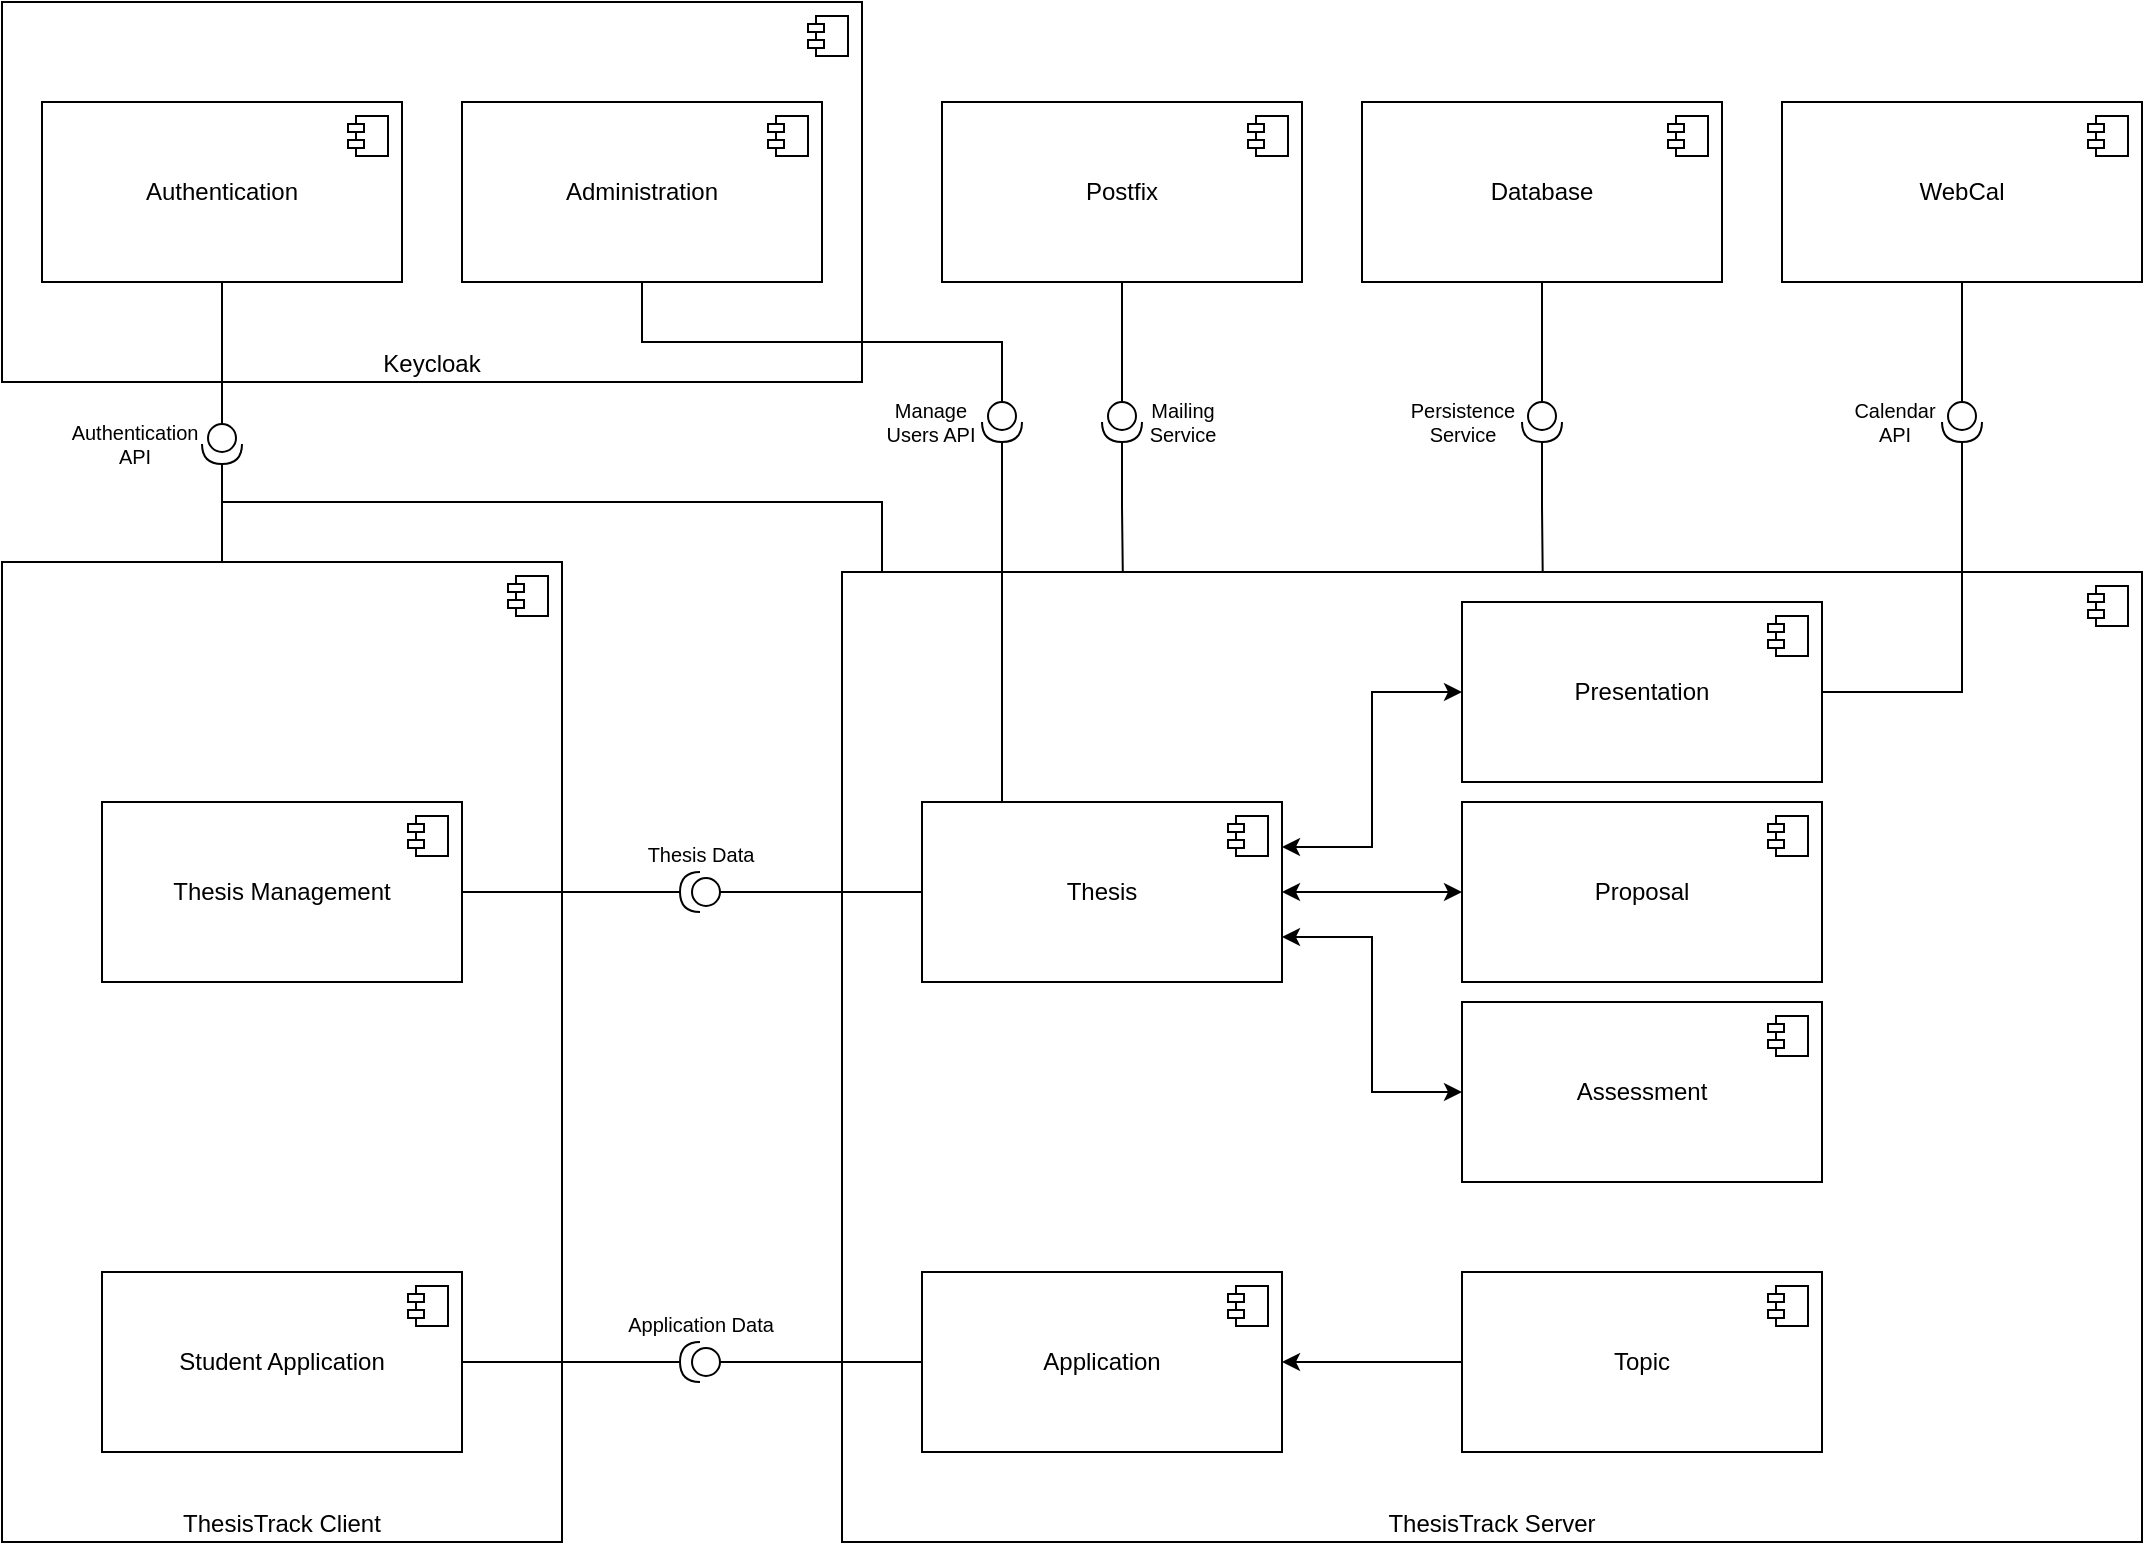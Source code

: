 <mxfile version="24.7.16">
  <diagram name="Page-1" id="b5b7bab2-c9e2-2cf4-8b2a-24fd1a2a6d21">
    <mxGraphModel dx="1710" dy="2131" grid="1" gridSize="10" guides="1" tooltips="1" connect="1" arrows="1" fold="1" page="1" pageScale="1" pageWidth="827" pageHeight="1169" background="none" math="0" shadow="0">
      <root>
        <mxCell id="0" />
        <mxCell id="1" parent="0" />
        <mxCell id="XC88yVqflEbdY16PXB-i-9" value="Postfix" style="html=1;dropTarget=0;whiteSpace=wrap;" parent="1" vertex="1">
          <mxGeometry x="520" y="-250" width="180" height="90" as="geometry" />
        </mxCell>
        <mxCell id="XC88yVqflEbdY16PXB-i-10" value="" style="shape=module;jettyWidth=8;jettyHeight=4;" parent="XC88yVqflEbdY16PXB-i-9" vertex="1">
          <mxGeometry x="1" width="20" height="20" relative="1" as="geometry">
            <mxPoint x="-27" y="7" as="offset" />
          </mxGeometry>
        </mxCell>
        <mxCell id="XC88yVqflEbdY16PXB-i-11" value="Database" style="html=1;dropTarget=0;whiteSpace=wrap;" parent="1" vertex="1">
          <mxGeometry x="730" y="-250" width="180" height="90" as="geometry" />
        </mxCell>
        <mxCell id="XC88yVqflEbdY16PXB-i-12" value="" style="shape=module;jettyWidth=8;jettyHeight=4;" parent="XC88yVqflEbdY16PXB-i-11" vertex="1">
          <mxGeometry x="1" width="20" height="20" relative="1" as="geometry">
            <mxPoint x="-27" y="7" as="offset" />
          </mxGeometry>
        </mxCell>
        <mxCell id="XC88yVqflEbdY16PXB-i-13" value="Keycloak" style="html=1;dropTarget=0;whiteSpace=wrap;verticalAlign=bottom;" parent="1" vertex="1">
          <mxGeometry x="50" y="-300" width="430" height="190" as="geometry" />
        </mxCell>
        <mxCell id="XC88yVqflEbdY16PXB-i-14" value="" style="shape=module;jettyWidth=8;jettyHeight=4;" parent="XC88yVqflEbdY16PXB-i-13" vertex="1">
          <mxGeometry x="1" width="20" height="20" relative="1" as="geometry">
            <mxPoint x="-27" y="7" as="offset" />
          </mxGeometry>
        </mxCell>
        <mxCell id="XC88yVqflEbdY16PXB-i-15" value="Authentication" style="html=1;dropTarget=0;whiteSpace=wrap;" parent="1" vertex="1">
          <mxGeometry x="70" y="-250" width="180" height="90" as="geometry" />
        </mxCell>
        <mxCell id="XC88yVqflEbdY16PXB-i-16" value="" style="shape=module;jettyWidth=8;jettyHeight=4;" parent="XC88yVqflEbdY16PXB-i-15" vertex="1">
          <mxGeometry x="1" width="20" height="20" relative="1" as="geometry">
            <mxPoint x="-27" y="7" as="offset" />
          </mxGeometry>
        </mxCell>
        <mxCell id="XC88yVqflEbdY16PXB-i-17" value="ThesisTrack Client" style="html=1;dropTarget=0;whiteSpace=wrap;verticalAlign=bottom;" parent="1" vertex="1">
          <mxGeometry x="50" y="-20" width="280" height="490" as="geometry" />
        </mxCell>
        <mxCell id="XC88yVqflEbdY16PXB-i-18" value="" style="shape=module;jettyWidth=8;jettyHeight=4;" parent="XC88yVqflEbdY16PXB-i-17" vertex="1">
          <mxGeometry x="1" width="20" height="20" relative="1" as="geometry">
            <mxPoint x="-27" y="7" as="offset" />
          </mxGeometry>
        </mxCell>
        <mxCell id="XC88yVqflEbdY16PXB-i-19" value="ThesisTrack Server" style="html=1;dropTarget=0;whiteSpace=wrap;verticalAlign=bottom;" parent="1" vertex="1">
          <mxGeometry x="470" y="-15" width="650" height="485" as="geometry" />
        </mxCell>
        <mxCell id="XC88yVqflEbdY16PXB-i-20" value="" style="shape=module;jettyWidth=8;jettyHeight=4;" parent="XC88yVqflEbdY16PXB-i-19" vertex="1">
          <mxGeometry x="1" width="20" height="20" relative="1" as="geometry">
            <mxPoint x="-27" y="7" as="offset" />
          </mxGeometry>
        </mxCell>
        <mxCell id="XC88yVqflEbdY16PXB-i-21" value="WebCal" style="html=1;dropTarget=0;whiteSpace=wrap;" parent="1" vertex="1">
          <mxGeometry x="940" y="-250" width="180" height="90" as="geometry" />
        </mxCell>
        <mxCell id="XC88yVqflEbdY16PXB-i-22" value="" style="shape=module;jettyWidth=8;jettyHeight=4;" parent="XC88yVqflEbdY16PXB-i-21" vertex="1">
          <mxGeometry x="1" width="20" height="20" relative="1" as="geometry">
            <mxPoint x="-27" y="7" as="offset" />
          </mxGeometry>
        </mxCell>
        <mxCell id="XC88yVqflEbdY16PXB-i-23" value="Administration" style="html=1;dropTarget=0;whiteSpace=wrap;" parent="1" vertex="1">
          <mxGeometry x="280" y="-250" width="180" height="90" as="geometry" />
        </mxCell>
        <mxCell id="XC88yVqflEbdY16PXB-i-24" value="" style="shape=module;jettyWidth=8;jettyHeight=4;" parent="XC88yVqflEbdY16PXB-i-23" vertex="1">
          <mxGeometry x="1" width="20" height="20" relative="1" as="geometry">
            <mxPoint x="-27" y="7" as="offset" />
          </mxGeometry>
        </mxCell>
        <mxCell id="dJfIL6a1no2LYSdCg49s-1" value="Student Application" style="html=1;dropTarget=0;whiteSpace=wrap;" vertex="1" parent="1">
          <mxGeometry x="100" y="335" width="180" height="90" as="geometry" />
        </mxCell>
        <mxCell id="dJfIL6a1no2LYSdCg49s-2" value="" style="shape=module;jettyWidth=8;jettyHeight=4;" vertex="1" parent="dJfIL6a1no2LYSdCg49s-1">
          <mxGeometry x="1" width="20" height="20" relative="1" as="geometry">
            <mxPoint x="-27" y="7" as="offset" />
          </mxGeometry>
        </mxCell>
        <mxCell id="dJfIL6a1no2LYSdCg49s-3" value="Thesis Management" style="html=1;dropTarget=0;whiteSpace=wrap;" vertex="1" parent="1">
          <mxGeometry x="100" y="100" width="180" height="90" as="geometry" />
        </mxCell>
        <mxCell id="dJfIL6a1no2LYSdCg49s-4" value="" style="shape=module;jettyWidth=8;jettyHeight=4;" vertex="1" parent="dJfIL6a1no2LYSdCg49s-3">
          <mxGeometry x="1" width="20" height="20" relative="1" as="geometry">
            <mxPoint x="-27" y="7" as="offset" />
          </mxGeometry>
        </mxCell>
        <mxCell id="dJfIL6a1no2LYSdCg49s-5" value="&lt;div&gt;&lt;span style=&quot;background-color: initial;&quot;&gt;Application&lt;/span&gt;&lt;br&gt;&lt;/div&gt;" style="html=1;dropTarget=0;whiteSpace=wrap;" vertex="1" parent="1">
          <mxGeometry x="510" y="335" width="180" height="90" as="geometry" />
        </mxCell>
        <mxCell id="dJfIL6a1no2LYSdCg49s-6" value="" style="shape=module;jettyWidth=8;jettyHeight=4;" vertex="1" parent="dJfIL6a1no2LYSdCg49s-5">
          <mxGeometry x="1" width="20" height="20" relative="1" as="geometry">
            <mxPoint x="-27" y="7" as="offset" />
          </mxGeometry>
        </mxCell>
        <mxCell id="dJfIL6a1no2LYSdCg49s-20" style="edgeStyle=orthogonalEdgeStyle;rounded=0;orthogonalLoop=1;jettySize=auto;html=1;exitX=1;exitY=0.25;exitDx=0;exitDy=0;entryX=0;entryY=0.5;entryDx=0;entryDy=0;endArrow=classic;endFill=1;startArrow=classic;startFill=1;" edge="1" parent="1" source="dJfIL6a1no2LYSdCg49s-7" target="dJfIL6a1no2LYSdCg49s-9">
          <mxGeometry relative="1" as="geometry" />
        </mxCell>
        <mxCell id="dJfIL6a1no2LYSdCg49s-37" style="edgeStyle=orthogonalEdgeStyle;rounded=0;orthogonalLoop=1;jettySize=auto;html=1;exitX=1;exitY=0.5;exitDx=0;exitDy=0;entryX=0;entryY=0.5;entryDx=0;entryDy=0;startArrow=classic;startFill=1;" edge="1" parent="1" source="dJfIL6a1no2LYSdCg49s-7" target="dJfIL6a1no2LYSdCg49s-35">
          <mxGeometry relative="1" as="geometry" />
        </mxCell>
        <mxCell id="dJfIL6a1no2LYSdCg49s-38" style="edgeStyle=orthogonalEdgeStyle;rounded=0;orthogonalLoop=1;jettySize=auto;html=1;exitX=1;exitY=0.75;exitDx=0;exitDy=0;entryX=0;entryY=0.5;entryDx=0;entryDy=0;startArrow=classic;startFill=1;" edge="1" parent="1" source="dJfIL6a1no2LYSdCg49s-7" target="dJfIL6a1no2LYSdCg49s-32">
          <mxGeometry relative="1" as="geometry" />
        </mxCell>
        <mxCell id="dJfIL6a1no2LYSdCg49s-7" value="Thesis" style="html=1;dropTarget=0;whiteSpace=wrap;" vertex="1" parent="1">
          <mxGeometry x="510" y="100" width="180" height="90" as="geometry" />
        </mxCell>
        <mxCell id="dJfIL6a1no2LYSdCg49s-8" value="" style="shape=module;jettyWidth=8;jettyHeight=4;" vertex="1" parent="dJfIL6a1no2LYSdCg49s-7">
          <mxGeometry x="1" width="20" height="20" relative="1" as="geometry">
            <mxPoint x="-27" y="7" as="offset" />
          </mxGeometry>
        </mxCell>
        <mxCell id="dJfIL6a1no2LYSdCg49s-9" value="Presentation" style="html=1;dropTarget=0;whiteSpace=wrap;" vertex="1" parent="1">
          <mxGeometry x="780" width="180" height="90" as="geometry" />
        </mxCell>
        <mxCell id="dJfIL6a1no2LYSdCg49s-10" value="" style="shape=module;jettyWidth=8;jettyHeight=4;" vertex="1" parent="dJfIL6a1no2LYSdCg49s-9">
          <mxGeometry x="1" width="20" height="20" relative="1" as="geometry">
            <mxPoint x="-27" y="7" as="offset" />
          </mxGeometry>
        </mxCell>
        <mxCell id="dJfIL6a1no2LYSdCg49s-19" style="edgeStyle=orthogonalEdgeStyle;rounded=0;orthogonalLoop=1;jettySize=auto;html=1;exitX=0;exitY=0.5;exitDx=0;exitDy=0;entryX=1;entryY=0.5;entryDx=0;entryDy=0;" edge="1" parent="1" source="dJfIL6a1no2LYSdCg49s-11" target="dJfIL6a1no2LYSdCg49s-5">
          <mxGeometry relative="1" as="geometry" />
        </mxCell>
        <mxCell id="dJfIL6a1no2LYSdCg49s-11" value="Topic" style="html=1;dropTarget=0;whiteSpace=wrap;" vertex="1" parent="1">
          <mxGeometry x="780" y="335" width="180" height="90" as="geometry" />
        </mxCell>
        <mxCell id="dJfIL6a1no2LYSdCg49s-12" value="" style="shape=module;jettyWidth=8;jettyHeight=4;" vertex="1" parent="dJfIL6a1no2LYSdCg49s-11">
          <mxGeometry x="1" width="20" height="20" relative="1" as="geometry">
            <mxPoint x="-27" y="7" as="offset" />
          </mxGeometry>
        </mxCell>
        <mxCell id="dJfIL6a1no2LYSdCg49s-17" style="edgeStyle=orthogonalEdgeStyle;rounded=0;orthogonalLoop=1;jettySize=auto;html=1;exitX=0;exitY=0.5;exitDx=0;exitDy=0;exitPerimeter=0;entryX=0;entryY=0.5;entryDx=0;entryDy=0;endArrow=none;endFill=0;" edge="1" parent="1" source="dJfIL6a1no2LYSdCg49s-13" target="dJfIL6a1no2LYSdCg49s-5">
          <mxGeometry relative="1" as="geometry" />
        </mxCell>
        <mxCell id="dJfIL6a1no2LYSdCg49s-18" style="edgeStyle=orthogonalEdgeStyle;rounded=0;orthogonalLoop=1;jettySize=auto;html=1;exitX=1;exitY=0.5;exitDx=0;exitDy=0;exitPerimeter=0;entryX=1;entryY=0.5;entryDx=0;entryDy=0;endArrow=none;endFill=0;" edge="1" parent="1" source="dJfIL6a1no2LYSdCg49s-13" target="dJfIL6a1no2LYSdCg49s-1">
          <mxGeometry relative="1" as="geometry" />
        </mxCell>
        <mxCell id="dJfIL6a1no2LYSdCg49s-13" value="Application Data" style="shape=providedRequiredInterface;html=1;verticalLabelPosition=top;sketch=0;rotation=0;verticalAlign=bottom;fontSize=10;labelPosition=center;align=center;direction=west;flipH=0;" vertex="1" parent="1">
          <mxGeometry x="389" y="370" width="20" height="20" as="geometry" />
        </mxCell>
        <mxCell id="dJfIL6a1no2LYSdCg49s-15" value="" style="edgeStyle=orthogonalEdgeStyle;rounded=0;orthogonalLoop=1;jettySize=auto;html=1;endArrow=none;endFill=0;" edge="1" parent="1" source="dJfIL6a1no2LYSdCg49s-14" target="dJfIL6a1no2LYSdCg49s-7">
          <mxGeometry relative="1" as="geometry" />
        </mxCell>
        <mxCell id="dJfIL6a1no2LYSdCg49s-16" style="edgeStyle=orthogonalEdgeStyle;rounded=0;orthogonalLoop=1;jettySize=auto;html=1;exitX=1;exitY=0.5;exitDx=0;exitDy=0;exitPerimeter=0;entryX=1;entryY=0.5;entryDx=0;entryDy=0;endArrow=none;endFill=0;" edge="1" parent="1" source="dJfIL6a1no2LYSdCg49s-14" target="dJfIL6a1no2LYSdCg49s-3">
          <mxGeometry relative="1" as="geometry" />
        </mxCell>
        <mxCell id="dJfIL6a1no2LYSdCg49s-14" value="Thesis Data" style="shape=providedRequiredInterface;html=1;verticalLabelPosition=top;sketch=0;rotation=0;horizontal=1;labelPosition=center;align=center;verticalAlign=bottom;fontSize=10;flipH=1;" vertex="1" parent="1">
          <mxGeometry x="389" y="135" width="20" height="20" as="geometry" />
        </mxCell>
        <mxCell id="dJfIL6a1no2LYSdCg49s-22" style="edgeStyle=orthogonalEdgeStyle;rounded=0;orthogonalLoop=1;jettySize=auto;html=1;exitX=0;exitY=0.5;exitDx=0;exitDy=0;exitPerimeter=0;entryX=0.5;entryY=1;entryDx=0;entryDy=0;endArrow=none;endFill=0;" edge="1" parent="1" source="dJfIL6a1no2LYSdCg49s-21" target="XC88yVqflEbdY16PXB-i-15">
          <mxGeometry relative="1" as="geometry" />
        </mxCell>
        <mxCell id="dJfIL6a1no2LYSdCg49s-21" value="Authentication&lt;div style=&quot;font-size: 10px;&quot;&gt;API&lt;/div&gt;" style="shape=providedRequiredInterface;html=1;verticalLabelPosition=middle;sketch=0;rotation=90;horizontal=0;labelPosition=center;align=center;verticalAlign=middle;spacingRight=88;fontSize=10;" vertex="1" parent="1">
          <mxGeometry x="150" y="-89" width="20" height="20" as="geometry" />
        </mxCell>
        <mxCell id="dJfIL6a1no2LYSdCg49s-23" style="edgeStyle=orthogonalEdgeStyle;rounded=0;orthogonalLoop=1;jettySize=auto;html=1;exitX=1;exitY=0.5;exitDx=0;exitDy=0;exitPerimeter=0;endArrow=none;endFill=0;" edge="1" parent="1" source="dJfIL6a1no2LYSdCg49s-21">
          <mxGeometry relative="1" as="geometry">
            <mxPoint x="160" y="-20" as="targetPoint" />
          </mxGeometry>
        </mxCell>
        <mxCell id="dJfIL6a1no2LYSdCg49s-24" style="edgeStyle=orthogonalEdgeStyle;rounded=0;orthogonalLoop=1;jettySize=auto;html=1;exitX=1;exitY=0.5;exitDx=0;exitDy=0;exitPerimeter=0;entryX=0.096;entryY=0;entryDx=0;entryDy=0;entryPerimeter=0;endArrow=none;endFill=0;" edge="1" parent="1" source="dJfIL6a1no2LYSdCg49s-21" target="XC88yVqflEbdY16PXB-i-19">
          <mxGeometry relative="1" as="geometry">
            <Array as="points">
              <mxPoint x="160" y="-50" />
              <mxPoint x="490" y="-50" />
              <mxPoint x="490" y="-15" />
            </Array>
          </mxGeometry>
        </mxCell>
        <mxCell id="dJfIL6a1no2LYSdCg49s-25" value="Calendar&lt;div style=&quot;font-size: 10px;&quot;&gt;API&lt;/div&gt;" style="shape=providedRequiredInterface;html=1;verticalLabelPosition=middle;sketch=0;rotation=90;horizontal=0;labelPosition=center;align=center;verticalAlign=middle;fontSize=10;spacingRight=68;" vertex="1" parent="1">
          <mxGeometry x="1020" y="-100" width="20" height="20" as="geometry" />
        </mxCell>
        <mxCell id="dJfIL6a1no2LYSdCg49s-26" value="Mailing&lt;div style=&quot;font-size: 10px;&quot;&gt;Service&lt;/div&gt;" style="shape=providedRequiredInterface;html=1;verticalLabelPosition=middle;sketch=0;rotation=90;labelPosition=center;align=center;verticalAlign=middle;horizontal=0;fontSize=10;spacingLeft=60;" vertex="1" parent="1">
          <mxGeometry x="600" y="-100" width="20" height="20" as="geometry" />
        </mxCell>
        <mxCell id="dJfIL6a1no2LYSdCg49s-27" value="Persistence&lt;div style=&quot;font-size: 10px;&quot;&gt;&lt;span style=&quot;background-color: initial; font-size: 10px;&quot;&gt;Service&lt;/span&gt;&lt;/div&gt;" style="shape=providedRequiredInterface;html=1;verticalLabelPosition=middle;sketch=0;rotation=90;align=center;verticalAlign=middle;horizontal=0;labelPosition=center;spacingRight=80;fontSize=10;" vertex="1" parent="1">
          <mxGeometry x="810" y="-100" width="20" height="20" as="geometry" />
        </mxCell>
        <mxCell id="dJfIL6a1no2LYSdCg49s-28" style="edgeStyle=orthogonalEdgeStyle;rounded=0;orthogonalLoop=1;jettySize=auto;html=1;exitX=0.5;exitY=1;exitDx=0;exitDy=0;entryX=0;entryY=0.5;entryDx=0;entryDy=0;entryPerimeter=0;endArrow=none;endFill=0;" edge="1" parent="1" source="XC88yVqflEbdY16PXB-i-9" target="dJfIL6a1no2LYSdCg49s-26">
          <mxGeometry relative="1" as="geometry" />
        </mxCell>
        <mxCell id="dJfIL6a1no2LYSdCg49s-29" style="edgeStyle=orthogonalEdgeStyle;rounded=0;orthogonalLoop=1;jettySize=auto;html=1;exitX=1;exitY=0.5;exitDx=0;exitDy=0;exitPerimeter=0;endArrow=none;endFill=0;entryX=0.216;entryY=0.001;entryDx=0;entryDy=0;entryPerimeter=0;" edge="1" parent="1" source="dJfIL6a1no2LYSdCg49s-26" target="XC88yVqflEbdY16PXB-i-19">
          <mxGeometry relative="1" as="geometry">
            <mxPoint x="610" y="-20" as="targetPoint" />
          </mxGeometry>
        </mxCell>
        <mxCell id="dJfIL6a1no2LYSdCg49s-30" style="edgeStyle=orthogonalEdgeStyle;rounded=0;orthogonalLoop=1;jettySize=auto;html=1;exitX=0.5;exitY=1;exitDx=0;exitDy=0;entryX=0;entryY=0.5;entryDx=0;entryDy=0;entryPerimeter=0;endArrow=none;endFill=0;" edge="1" parent="1" source="XC88yVqflEbdY16PXB-i-11" target="dJfIL6a1no2LYSdCg49s-27">
          <mxGeometry relative="1" as="geometry" />
        </mxCell>
        <mxCell id="dJfIL6a1no2LYSdCg49s-31" style="edgeStyle=orthogonalEdgeStyle;rounded=0;orthogonalLoop=1;jettySize=auto;html=1;exitX=1;exitY=0.5;exitDx=0;exitDy=0;exitPerimeter=0;entryX=0.539;entryY=0.001;entryDx=0;entryDy=0;entryPerimeter=0;endArrow=none;endFill=0;" edge="1" parent="1" source="dJfIL6a1no2LYSdCg49s-27" target="XC88yVqflEbdY16PXB-i-19">
          <mxGeometry relative="1" as="geometry" />
        </mxCell>
        <mxCell id="dJfIL6a1no2LYSdCg49s-32" value="Assessment" style="html=1;dropTarget=0;whiteSpace=wrap;" vertex="1" parent="1">
          <mxGeometry x="780" y="200" width="180" height="90" as="geometry" />
        </mxCell>
        <mxCell id="dJfIL6a1no2LYSdCg49s-33" value="" style="shape=module;jettyWidth=8;jettyHeight=4;" vertex="1" parent="dJfIL6a1no2LYSdCg49s-32">
          <mxGeometry x="1" width="20" height="20" relative="1" as="geometry">
            <mxPoint x="-27" y="7" as="offset" />
          </mxGeometry>
        </mxCell>
        <mxCell id="dJfIL6a1no2LYSdCg49s-34" style="edgeStyle=orthogonalEdgeStyle;rounded=0;orthogonalLoop=1;jettySize=auto;html=1;exitX=0.5;exitY=1;exitDx=0;exitDy=0;entryX=0;entryY=0.5;entryDx=0;entryDy=0;entryPerimeter=0;endArrow=none;endFill=0;" edge="1" parent="1" source="XC88yVqflEbdY16PXB-i-21" target="dJfIL6a1no2LYSdCg49s-25">
          <mxGeometry relative="1" as="geometry" />
        </mxCell>
        <mxCell id="dJfIL6a1no2LYSdCg49s-35" value="Proposal" style="html=1;dropTarget=0;whiteSpace=wrap;" vertex="1" parent="1">
          <mxGeometry x="780" y="100" width="180" height="90" as="geometry" />
        </mxCell>
        <mxCell id="dJfIL6a1no2LYSdCg49s-36" value="" style="shape=module;jettyWidth=8;jettyHeight=4;" vertex="1" parent="dJfIL6a1no2LYSdCg49s-35">
          <mxGeometry x="1" width="20" height="20" relative="1" as="geometry">
            <mxPoint x="-27" y="7" as="offset" />
          </mxGeometry>
        </mxCell>
        <mxCell id="dJfIL6a1no2LYSdCg49s-39" style="edgeStyle=orthogonalEdgeStyle;rounded=0;orthogonalLoop=1;jettySize=auto;html=1;exitX=1;exitY=0.5;exitDx=0;exitDy=0;entryX=1;entryY=0.5;entryDx=0;entryDy=0;entryPerimeter=0;endArrow=none;endFill=0;" edge="1" parent="1" source="dJfIL6a1no2LYSdCg49s-9" target="dJfIL6a1no2LYSdCg49s-25">
          <mxGeometry relative="1" as="geometry" />
        </mxCell>
        <mxCell id="dJfIL6a1no2LYSdCg49s-41" style="edgeStyle=orthogonalEdgeStyle;rounded=0;orthogonalLoop=1;jettySize=auto;html=1;exitX=1;exitY=0.5;exitDx=0;exitDy=0;exitPerimeter=0;endArrow=none;endFill=0;" edge="1" parent="1" source="dJfIL6a1no2LYSdCg49s-40">
          <mxGeometry relative="1" as="geometry">
            <mxPoint x="550" y="100" as="targetPoint" />
            <Array as="points">
              <mxPoint x="550" y="100" />
            </Array>
          </mxGeometry>
        </mxCell>
        <mxCell id="dJfIL6a1no2LYSdCg49s-40" value="Manage&lt;div style=&quot;font-size: 10px;&quot;&gt;Users API&lt;/div&gt;" style="shape=providedRequiredInterface;html=1;verticalLabelPosition=middle;sketch=0;rotation=90;horizontal=0;fontSize=10;labelPosition=center;align=center;verticalAlign=middle;spacingRight=73;" vertex="1" parent="1">
          <mxGeometry x="540" y="-100" width="20" height="20" as="geometry" />
        </mxCell>
        <mxCell id="dJfIL6a1no2LYSdCg49s-42" style="edgeStyle=orthogonalEdgeStyle;rounded=0;orthogonalLoop=1;jettySize=auto;html=1;exitX=0.5;exitY=1;exitDx=0;exitDy=0;entryX=0;entryY=0.5;entryDx=0;entryDy=0;entryPerimeter=0;endArrow=none;endFill=0;" edge="1" parent="1" source="XC88yVqflEbdY16PXB-i-23" target="dJfIL6a1no2LYSdCg49s-40">
          <mxGeometry relative="1" as="geometry" />
        </mxCell>
      </root>
    </mxGraphModel>
  </diagram>
</mxfile>
